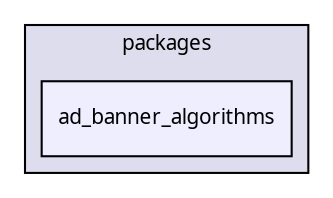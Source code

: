 digraph "packages/ad/packages/ad_banner/packages/ad_banner_algorithms/" {
  compound=true
  node [ fontsize="10", fontname="FreeSans.ttf"];
  edge [ labelfontsize="10", labelfontname="FreeSans.ttf"];
  subgraph clusterdir_ea9e9f61c343f42a33ff53c1144edee3 {
    graph [ bgcolor="#ddddee", pencolor="black", label="packages" fontname="FreeSans.ttf", fontsize="10", URL="dir_ea9e9f61c343f42a33ff53c1144edee3.html"]
  dir_3ca17d9873d76e79e058dea8ffbf44bc [shape=box, label="ad_banner_algorithms", style="filled", fillcolor="#eeeeff", pencolor="black", URL="dir_3ca17d9873d76e79e058dea8ffbf44bc.html"];
  }
}

